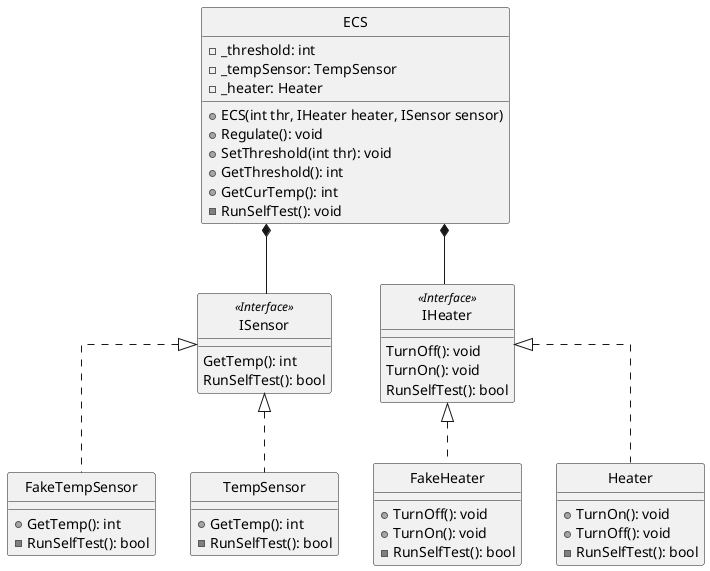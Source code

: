 @startuml
skinparam monochrome true
skinparam linetype ortho
hide circle
/'hide <<Boundary>> circle
hide <<Controller>> circle    
hide <<Domain>> circle'/

/' i sekvensdiagrammer, brug defines til at skrive
 lange navne '/

class ISensor <<Interface>>
{
    GetTemp(): int
    RunSelfTest(): bool
}

class IHeater <<Interface>>
{
    TurnOff(): void
    TurnOn(): void
    RunSelfTest(): bool
}

class FakeTempSensor
{
    + GetTemp(): int
    - RunSelfTest(): bool
}

class FakeHeater
{
    + TurnOff(): void
    + TurnOn(): void
    - RunSelfTest(): bool
}

class TempSensor
{
    + GetTemp(): int
    - RunSelfTest(): bool
}

class Heater
{
    + TurnOn(): void
    + TurnOff(): void
    - RunSelfTest(): bool
}

class ECS
{
    - _threshold: int
    - _tempSensor: TempSensor
    - _heater: Heater
    + ECS(int thr, IHeater heater, ISensor sensor)
    + Regulate(): void
    + SetThreshold(int thr): void
    + GetThreshold(): int
    + GetCurTemp(): int
    - RunSelfTest(): void
}

ECS *-- IHeater
ECS *-- ISensor
IHeater <|.. Heater
IHeater <|.. FakeHeater
ISensor <|.. TempSensor
ISensor <|.. FakeTempSensor

@enduml
